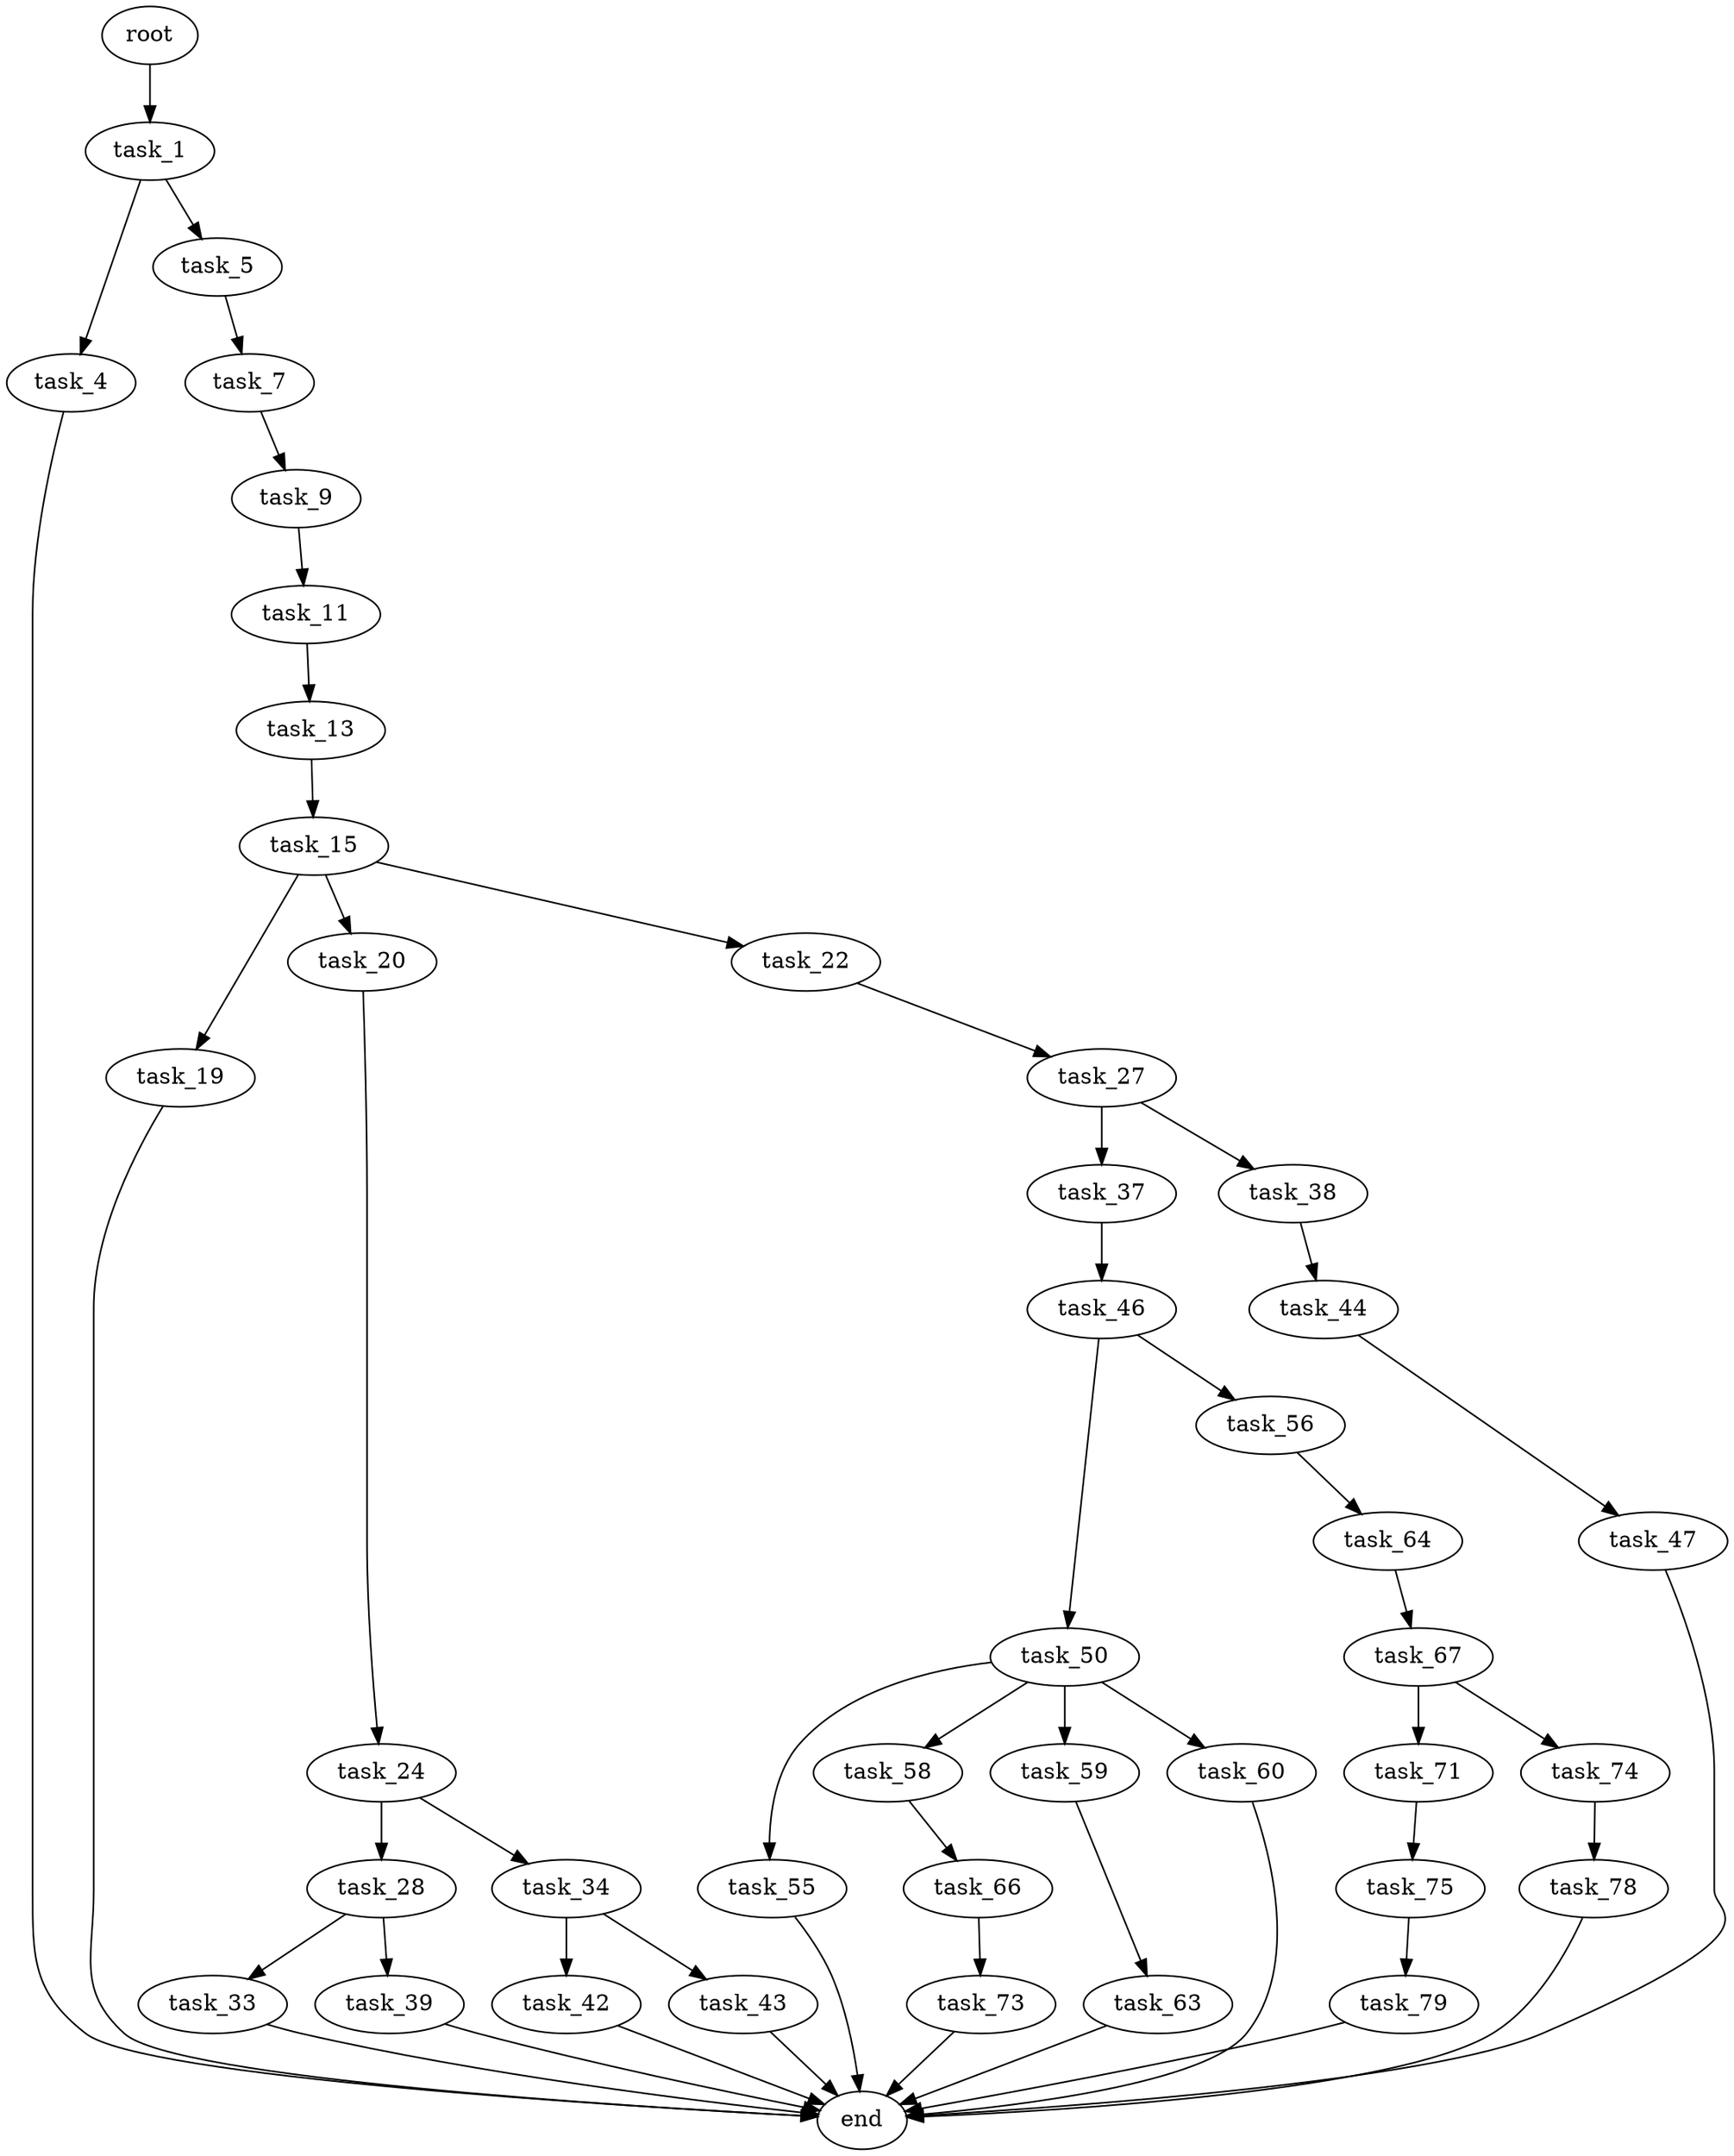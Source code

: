 digraph G {
  root [size="0.000000"];
  task_1 [size="9130620676.000000"];
  task_4 [size="3980836275.000000"];
  task_5 [size="950539924144.000000"];
  end [size="0.000000"];
  task_7 [size="576336577461.000000"];
  task_9 [size="1362043899.000000"];
  task_11 [size="32694726236.000000"];
  task_13 [size="2034370222.000000"];
  task_15 [size="102198015804.000000"];
  task_19 [size="445232487573.000000"];
  task_20 [size="782757789696.000000"];
  task_22 [size="7896868121.000000"];
  task_24 [size="281200797645.000000"];
  task_27 [size="68719476736.000000"];
  task_28 [size="39238595881.000000"];
  task_34 [size="21620479752.000000"];
  task_37 [size="9718843139.000000"];
  task_38 [size="254414774583.000000"];
  task_33 [size="782757789696.000000"];
  task_39 [size="6763573131.000000"];
  task_42 [size="4066242685.000000"];
  task_43 [size="221503348886.000000"];
  task_46 [size="23878899969.000000"];
  task_44 [size="12519043432.000000"];
  task_47 [size="3173720979.000000"];
  task_50 [size="549755813888.000000"];
  task_56 [size="28991029248.000000"];
  task_55 [size="435246592653.000000"];
  task_58 [size="1079795463.000000"];
  task_59 [size="134217728000.000000"];
  task_60 [size="140825525146.000000"];
  task_64 [size="134217728000.000000"];
  task_66 [size="17122741622.000000"];
  task_63 [size="134217728000.000000"];
  task_67 [size="13795697430.000000"];
  task_73 [size="1073741824000.000000"];
  task_71 [size="645544652416.000000"];
  task_74 [size="2476006583.000000"];
  task_75 [size="19626852606.000000"];
  task_78 [size="913382099728.000000"];
  task_79 [size="18401999020.000000"];

  root -> task_1 [size="1.000000"];
  task_1 -> task_4 [size="411041792.000000"];
  task_1 -> task_5 [size="411041792.000000"];
  task_4 -> end [size="1.000000"];
  task_5 -> task_7 [size="838860800.000000"];
  task_7 -> task_9 [size="679477248.000000"];
  task_9 -> task_11 [size="33554432.000000"];
  task_11 -> task_13 [size="536870912.000000"];
  task_13 -> task_15 [size="209715200.000000"];
  task_15 -> task_19 [size="134217728.000000"];
  task_15 -> task_20 [size="134217728.000000"];
  task_15 -> task_22 [size="134217728.000000"];
  task_19 -> end [size="1.000000"];
  task_20 -> task_24 [size="679477248.000000"];
  task_22 -> task_27 [size="301989888.000000"];
  task_24 -> task_28 [size="301989888.000000"];
  task_24 -> task_34 [size="301989888.000000"];
  task_27 -> task_37 [size="134217728.000000"];
  task_27 -> task_38 [size="134217728.000000"];
  task_28 -> task_33 [size="75497472.000000"];
  task_28 -> task_39 [size="75497472.000000"];
  task_34 -> task_42 [size="536870912.000000"];
  task_34 -> task_43 [size="536870912.000000"];
  task_37 -> task_46 [size="209715200.000000"];
  task_38 -> task_44 [size="411041792.000000"];
  task_33 -> end [size="1.000000"];
  task_39 -> end [size="1.000000"];
  task_42 -> end [size="1.000000"];
  task_43 -> end [size="1.000000"];
  task_46 -> task_50 [size="411041792.000000"];
  task_46 -> task_56 [size="411041792.000000"];
  task_44 -> task_47 [size="209715200.000000"];
  task_47 -> end [size="1.000000"];
  task_50 -> task_55 [size="536870912.000000"];
  task_50 -> task_58 [size="536870912.000000"];
  task_50 -> task_59 [size="536870912.000000"];
  task_50 -> task_60 [size="536870912.000000"];
  task_56 -> task_64 [size="75497472.000000"];
  task_55 -> end [size="1.000000"];
  task_58 -> task_66 [size="33554432.000000"];
  task_59 -> task_63 [size="209715200.000000"];
  task_60 -> end [size="1.000000"];
  task_64 -> task_67 [size="209715200.000000"];
  task_66 -> task_73 [size="411041792.000000"];
  task_63 -> end [size="1.000000"];
  task_67 -> task_71 [size="536870912.000000"];
  task_67 -> task_74 [size="536870912.000000"];
  task_73 -> end [size="1.000000"];
  task_71 -> task_75 [size="411041792.000000"];
  task_74 -> task_78 [size="75497472.000000"];
  task_75 -> task_79 [size="75497472.000000"];
  task_78 -> end [size="1.000000"];
  task_79 -> end [size="1.000000"];
}
